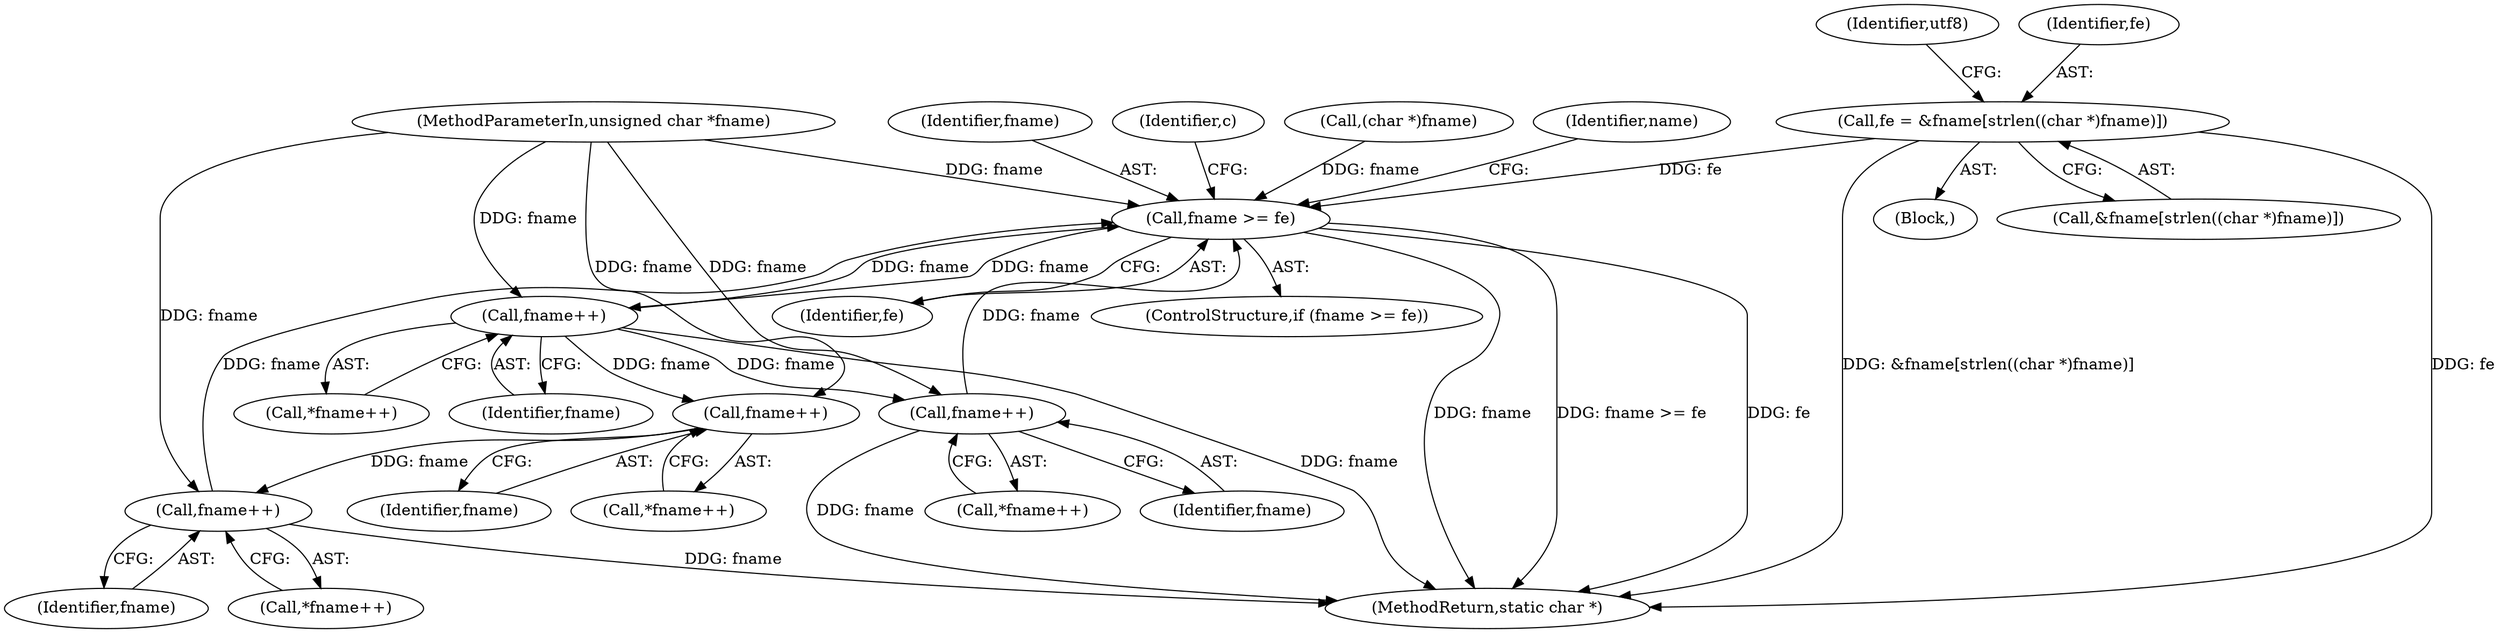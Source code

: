 digraph "1_libmspack_7cadd489698be117c47efcadd742651594429e6d@API" {
"1000210" [label="(Call,fe = &fname[strlen((char *)fname)])"];
"1000225" [label="(Call,fname >= fe)"];
"1000238" [label="(Call,fname++)"];
"1000266" [label="(Call,fname++)"];
"1000291" [label="(Call,fname++)"];
"1000299" [label="(Call,fname++)"];
"1000291" [label="(Call,fname++)"];
"1000236" [label="(Identifier,c)"];
"1000267" [label="(Identifier,fname)"];
"1000238" [label="(Call,fname++)"];
"1000237" [label="(Call,*fname++)"];
"1000265" [label="(Call,*fname++)"];
"1000216" [label="(Call,(char *)fname)"];
"1000298" [label="(Call,*fname++)"];
"1000290" [label="(Call,*fname++)"];
"1000220" [label="(Identifier,utf8)"];
"1000212" [label="(Call,&fname[strlen((char *)fname)])"];
"1000444" [label="(MethodReturn,static char *)"];
"1000230" [label="(Identifier,name)"];
"1000224" [label="(ControlStructure,if (fname >= fe))"];
"1000210" [label="(Call,fe = &fname[strlen((char *)fname)])"];
"1000266" [label="(Call,fname++)"];
"1000299" [label="(Call,fname++)"];
"1000225" [label="(Call,fname >= fe)"];
"1000300" [label="(Identifier,fname)"];
"1000292" [label="(Identifier,fname)"];
"1000239" [label="(Identifier,fname)"];
"1000120" [label="(Block,)"];
"1000226" [label="(Identifier,fname)"];
"1000227" [label="(Identifier,fe)"];
"1000211" [label="(Identifier,fe)"];
"1000115" [label="(MethodParameterIn,unsigned char *fname)"];
"1000210" -> "1000120"  [label="AST: "];
"1000210" -> "1000212"  [label="CFG: "];
"1000211" -> "1000210"  [label="AST: "];
"1000212" -> "1000210"  [label="AST: "];
"1000220" -> "1000210"  [label="CFG: "];
"1000210" -> "1000444"  [label="DDG: &fname[strlen((char *)fname)]"];
"1000210" -> "1000444"  [label="DDG: fe"];
"1000210" -> "1000225"  [label="DDG: fe"];
"1000225" -> "1000224"  [label="AST: "];
"1000225" -> "1000227"  [label="CFG: "];
"1000226" -> "1000225"  [label="AST: "];
"1000227" -> "1000225"  [label="AST: "];
"1000230" -> "1000225"  [label="CFG: "];
"1000236" -> "1000225"  [label="CFG: "];
"1000225" -> "1000444"  [label="DDG: fname >= fe"];
"1000225" -> "1000444"  [label="DDG: fe"];
"1000225" -> "1000444"  [label="DDG: fname"];
"1000238" -> "1000225"  [label="DDG: fname"];
"1000266" -> "1000225"  [label="DDG: fname"];
"1000299" -> "1000225"  [label="DDG: fname"];
"1000216" -> "1000225"  [label="DDG: fname"];
"1000115" -> "1000225"  [label="DDG: fname"];
"1000225" -> "1000238"  [label="DDG: fname"];
"1000238" -> "1000237"  [label="AST: "];
"1000238" -> "1000239"  [label="CFG: "];
"1000239" -> "1000238"  [label="AST: "];
"1000237" -> "1000238"  [label="CFG: "];
"1000238" -> "1000444"  [label="DDG: fname"];
"1000115" -> "1000238"  [label="DDG: fname"];
"1000238" -> "1000266"  [label="DDG: fname"];
"1000238" -> "1000291"  [label="DDG: fname"];
"1000266" -> "1000265"  [label="AST: "];
"1000266" -> "1000267"  [label="CFG: "];
"1000267" -> "1000266"  [label="AST: "];
"1000265" -> "1000266"  [label="CFG: "];
"1000266" -> "1000444"  [label="DDG: fname"];
"1000115" -> "1000266"  [label="DDG: fname"];
"1000291" -> "1000290"  [label="AST: "];
"1000291" -> "1000292"  [label="CFG: "];
"1000292" -> "1000291"  [label="AST: "];
"1000290" -> "1000291"  [label="CFG: "];
"1000115" -> "1000291"  [label="DDG: fname"];
"1000291" -> "1000299"  [label="DDG: fname"];
"1000299" -> "1000298"  [label="AST: "];
"1000299" -> "1000300"  [label="CFG: "];
"1000300" -> "1000299"  [label="AST: "];
"1000298" -> "1000299"  [label="CFG: "];
"1000299" -> "1000444"  [label="DDG: fname"];
"1000115" -> "1000299"  [label="DDG: fname"];
}
